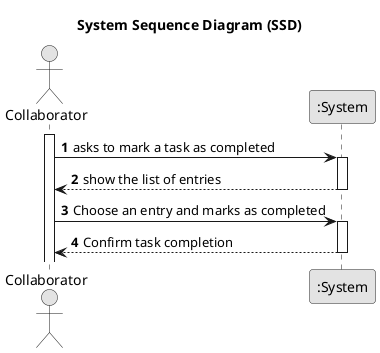 @startuml
skinparam monochrome true
skinparam packageStyle rectangle
skinparam shadowing false

title System Sequence Diagram (SSD)

autonumber

actor "Collaborator" as Employee
participant ":System" as System

activate Employee

    Employee -> System : asks to mark a task as completed
    activate System

        System --> Employee : show the list of entries
    deactivate System

        Employee -> System : Choose an entry and marks as completed 
        activate System

            System --> Employee :Confirm task completion
        deactivate System


@enduml